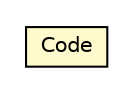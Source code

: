 #!/usr/local/bin/dot
#
# Class diagram 
# Generated by UMLGraph version R5_6-24-gf6e263 (http://www.umlgraph.org/)
#

digraph G {
	edge [fontname="Helvetica",fontsize=10,labelfontname="Helvetica",labelfontsize=10];
	node [fontname="Helvetica",fontsize=10,shape=plaintext];
	nodesep=0.25;
	ranksep=0.5;
	// nl.egem.stuf.sector.bg._0204.BGBTabel.Code
	c39355 [label=<<table title="nl.egem.stuf.sector.bg._0204.BGBTabel.Code" border="0" cellborder="1" cellspacing="0" cellpadding="2" port="p" bgcolor="lemonChiffon" href="./BGBTabel.Code.html">
		<tr><td><table border="0" cellspacing="0" cellpadding="1">
<tr><td align="center" balign="center"> Code </td></tr>
		</table></td></tr>
		</table>>, URL="./BGBTabel.Code.html", fontname="Helvetica", fontcolor="black", fontsize=10.0];
}

